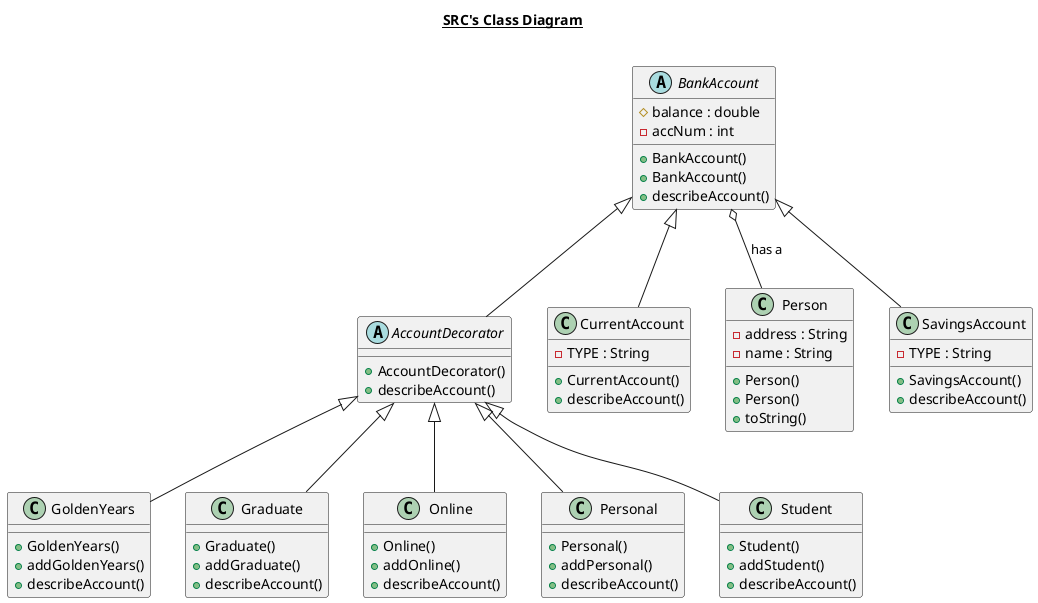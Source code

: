 @startuml

title __SRC's Class Diagram__\n

abstract class AccountDecorator {
    + AccountDecorator()
    + describeAccount()
}

abstract class BankAccount {
    # balance : double
    - accNum : int
    + BankAccount()
    + BankAccount()
    + describeAccount()
 }

 class CurrentAccount {
    - TYPE : String
    + CurrentAccount()
    + describeAccount()
 }

 class GoldenYears {
    + GoldenYears()
    + addGoldenYears()
    + describeAccount()
 }

 class Graduate {
    + Graduate()
    + addGraduate()
    + describeAccount()
 }

 class Online {
    + Online()
    + addOnline()
    + describeAccount()
 }

 class Person {
    - address : String
    - name : String
    + Person()
    + Person()
    + toString()
    }

 class Personal {
    + Personal()
    + addPersonal()
    + describeAccount()
 }

 class SavingsAccount {
    - TYPE : String
    + SavingsAccount()
    + describeAccount()
 }

 class Student {
    + Student()
    + addStudent()
    + describeAccount()
}

  BankAccount o-- Person : has a
  AccountDecorator -up-|> BankAccount
  CurrentAccount -up-|> BankAccount
  SavingsAccount -up-|> BankAccount
  GoldenYears -up-|> AccountDecorator
  Graduate -up-|> AccountDecorator
  Online -up-|> AccountDecorator
  Personal -up-|> AccountDecorator
  Student -up-|> AccountDecorator

@enduml
